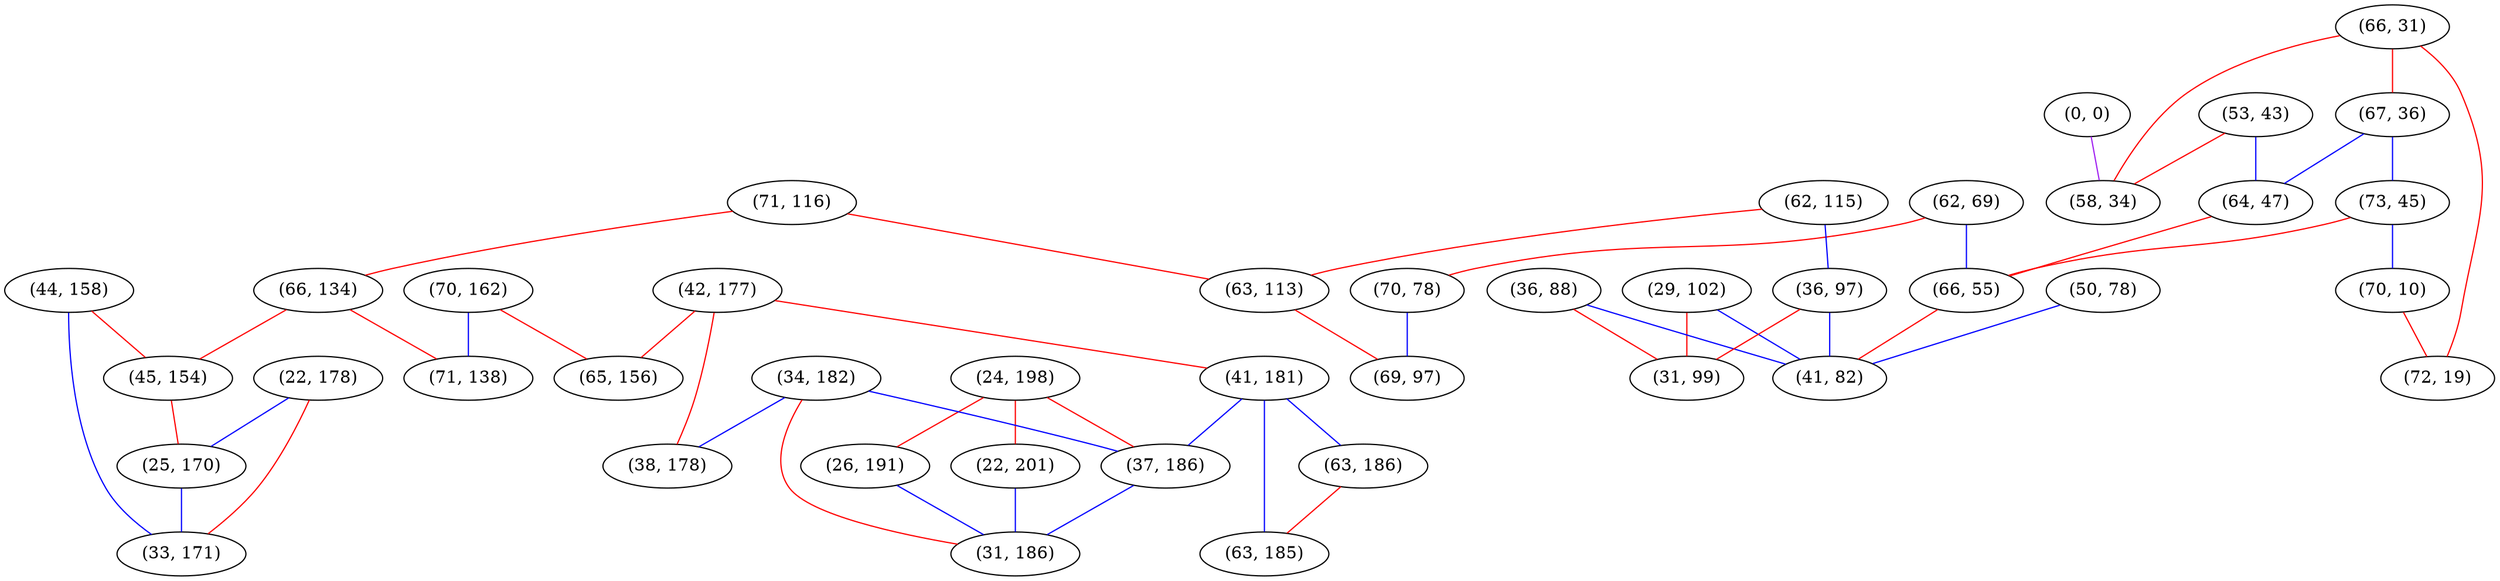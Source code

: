 graph "" {
"(71, 116)";
"(29, 102)";
"(66, 134)";
"(42, 177)";
"(66, 31)";
"(24, 198)";
"(53, 43)";
"(22, 178)";
"(44, 158)";
"(62, 69)";
"(36, 88)";
"(67, 36)";
"(70, 78)";
"(41, 181)";
"(45, 154)";
"(70, 162)";
"(62, 115)";
"(36, 97)";
"(25, 170)";
"(73, 45)";
"(0, 0)";
"(65, 156)";
"(64, 47)";
"(50, 78)";
"(63, 186)";
"(63, 113)";
"(26, 191)";
"(22, 201)";
"(34, 182)";
"(37, 186)";
"(69, 97)";
"(33, 171)";
"(66, 55)";
"(70, 10)";
"(72, 19)";
"(31, 186)";
"(58, 34)";
"(71, 138)";
"(63, 185)";
"(41, 82)";
"(31, 99)";
"(38, 178)";
"(71, 116)" -- "(66, 134)"  [color=red, key=0, weight=1];
"(71, 116)" -- "(63, 113)"  [color=red, key=0, weight=1];
"(29, 102)" -- "(41, 82)"  [color=blue, key=0, weight=3];
"(29, 102)" -- "(31, 99)"  [color=red, key=0, weight=1];
"(66, 134)" -- "(45, 154)"  [color=red, key=0, weight=1];
"(66, 134)" -- "(71, 138)"  [color=red, key=0, weight=1];
"(42, 177)" -- "(41, 181)"  [color=red, key=0, weight=1];
"(42, 177)" -- "(38, 178)"  [color=red, key=0, weight=1];
"(42, 177)" -- "(65, 156)"  [color=red, key=0, weight=1];
"(66, 31)" -- "(72, 19)"  [color=red, key=0, weight=1];
"(66, 31)" -- "(67, 36)"  [color=red, key=0, weight=1];
"(66, 31)" -- "(58, 34)"  [color=red, key=0, weight=1];
"(24, 198)" -- "(26, 191)"  [color=red, key=0, weight=1];
"(24, 198)" -- "(22, 201)"  [color=red, key=0, weight=1];
"(24, 198)" -- "(37, 186)"  [color=red, key=0, weight=1];
"(53, 43)" -- "(64, 47)"  [color=blue, key=0, weight=3];
"(53, 43)" -- "(58, 34)"  [color=red, key=0, weight=1];
"(22, 178)" -- "(25, 170)"  [color=blue, key=0, weight=3];
"(22, 178)" -- "(33, 171)"  [color=red, key=0, weight=1];
"(44, 158)" -- "(33, 171)"  [color=blue, key=0, weight=3];
"(44, 158)" -- "(45, 154)"  [color=red, key=0, weight=1];
"(62, 69)" -- "(66, 55)"  [color=blue, key=0, weight=3];
"(62, 69)" -- "(70, 78)"  [color=red, key=0, weight=1];
"(36, 88)" -- "(41, 82)"  [color=blue, key=0, weight=3];
"(36, 88)" -- "(31, 99)"  [color=red, key=0, weight=1];
"(67, 36)" -- "(73, 45)"  [color=blue, key=0, weight=3];
"(67, 36)" -- "(64, 47)"  [color=blue, key=0, weight=3];
"(70, 78)" -- "(69, 97)"  [color=blue, key=0, weight=3];
"(41, 181)" -- "(37, 186)"  [color=blue, key=0, weight=3];
"(41, 181)" -- "(63, 186)"  [color=blue, key=0, weight=3];
"(41, 181)" -- "(63, 185)"  [color=blue, key=0, weight=3];
"(45, 154)" -- "(25, 170)"  [color=red, key=0, weight=1];
"(70, 162)" -- "(71, 138)"  [color=blue, key=0, weight=3];
"(70, 162)" -- "(65, 156)"  [color=red, key=0, weight=1];
"(62, 115)" -- "(36, 97)"  [color=blue, key=0, weight=3];
"(62, 115)" -- "(63, 113)"  [color=red, key=0, weight=1];
"(36, 97)" -- "(31, 99)"  [color=red, key=0, weight=1];
"(36, 97)" -- "(41, 82)"  [color=blue, key=0, weight=3];
"(25, 170)" -- "(33, 171)"  [color=blue, key=0, weight=3];
"(73, 45)" -- "(66, 55)"  [color=red, key=0, weight=1];
"(73, 45)" -- "(70, 10)"  [color=blue, key=0, weight=3];
"(0, 0)" -- "(58, 34)"  [color=purple, key=0, weight=4];
"(64, 47)" -- "(66, 55)"  [color=red, key=0, weight=1];
"(50, 78)" -- "(41, 82)"  [color=blue, key=0, weight=3];
"(63, 186)" -- "(63, 185)"  [color=red, key=0, weight=1];
"(63, 113)" -- "(69, 97)"  [color=red, key=0, weight=1];
"(26, 191)" -- "(31, 186)"  [color=blue, key=0, weight=3];
"(22, 201)" -- "(31, 186)"  [color=blue, key=0, weight=3];
"(34, 182)" -- "(38, 178)"  [color=blue, key=0, weight=3];
"(34, 182)" -- "(37, 186)"  [color=blue, key=0, weight=3];
"(34, 182)" -- "(31, 186)"  [color=red, key=0, weight=1];
"(37, 186)" -- "(31, 186)"  [color=blue, key=0, weight=3];
"(66, 55)" -- "(41, 82)"  [color=red, key=0, weight=1];
"(70, 10)" -- "(72, 19)"  [color=red, key=0, weight=1];
}
